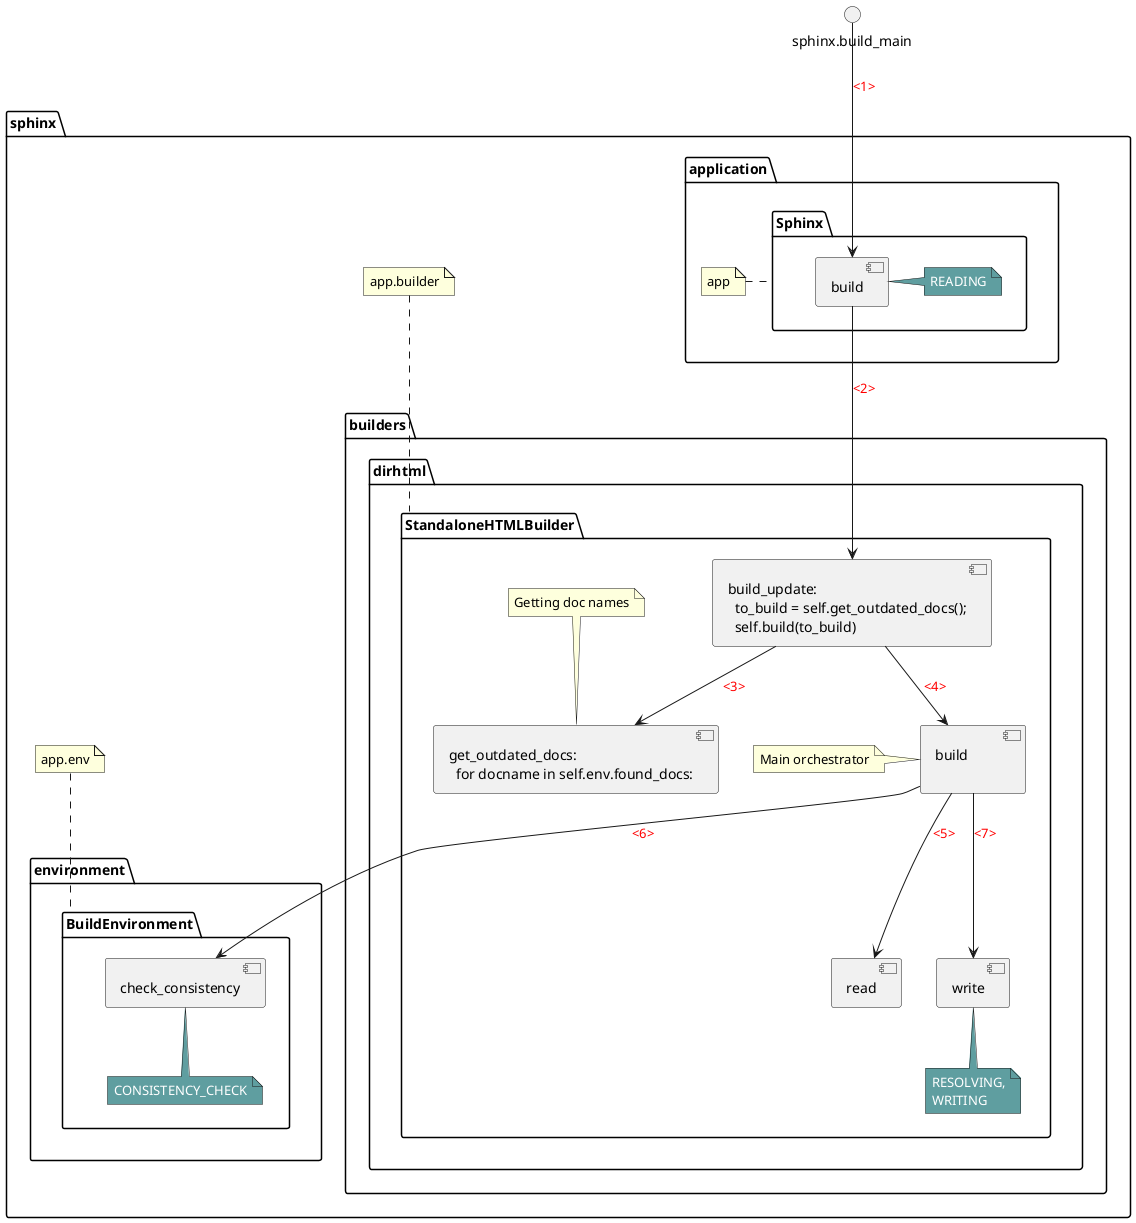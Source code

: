 @startuml
skinparam ArrowFontColor red
'   NoteBackgroundColor<< phase >> CadetBlue
'   NoteFontColor<< phase >> White

package "sphinx" {
   package "application" {
      folder "Sphinx" {
         [build] as app_build
         note right of app_build #CadetBlue: <font color=white>READING</font>
      }
   note left of Sphinx: app
   }


   package "builders" {
      package "dirhtml" {
         folder "StandaloneHTMLBuilder" {
            [build_update:\n  to_build = self.get_outdated_docs();\n  self.build(to_build)] as builder_update
            [get_outdated_docs:\n  for docname in self.env.found_docs:] as get_outdated
            [build\n                  ] as builder_build
            [read] as builder_read
            [write] as builder_write
            note top of get_outdated: Getting doc names
            note bottom of builder_write #CadetBlue
               <font color=white>RESOLVING,</font>
               <font color=white>WRITING</font>
            end note
            note left of builder_build: Main orchestrator
         }
      }
   }
   note top of StandaloneHTMLBuilder: app.builder

   package "environment" {
      folder "BuildEnvironment" {
'         [found_docs] as env_docs
'         together {
'            [find_files] as env_files
            [check_consistency] as consistency
'         }
         note bottom of consistency #CadetBlue: <font color=white>CONSISTENCY_CHECK</font>
      }
   }
   note top of BuildEnvironment: app.env

'   note left of BuildEnvironment: app.env
'   note bottom of consistency: CONSISTENCY_CHECK

'   package "project" {
'      folder "Project" {
'         [docnames] as project_docnames
'         [discover] as project_discover
'      }
'   }
'   note bottom of Project: env.project\napp.env.project\napp.project
'
'   package "domains" {
'      folder "Domain" {
'         [check_consistency] as domain_consistency
'      }
'   }
'   note bottom of Domain: env.domains{[name], [Domain]}
}

sphinx.build_main --> app_build : <1>
app_build --> builder_update : <2>
builder_update --> get_outdated : <3>
'get_outdated --> env_docs : <4>
'env_docs --> project_docnames
builder_update --> builder_build : <4>
builder_build --> builder_read: <5>
builder_build --> builder_write: <7>
'builder_write --> env_docs
'builder_read --> env_files
'env_files --> project_discover
builder_build --> consistency: <6>
'consistency --> domain_consistency

get_outdated -[hidden]right-> builder_build
builder_read -[hidden]> builder_write
builder_write -[hidden]> consistency
'env_docs -[hidden]> env_files
'env_files -[hidden]> consistency
'project_docnames -[hidden]> project_discover
'project_discover -[hidden]> domain_consistency
@enduml